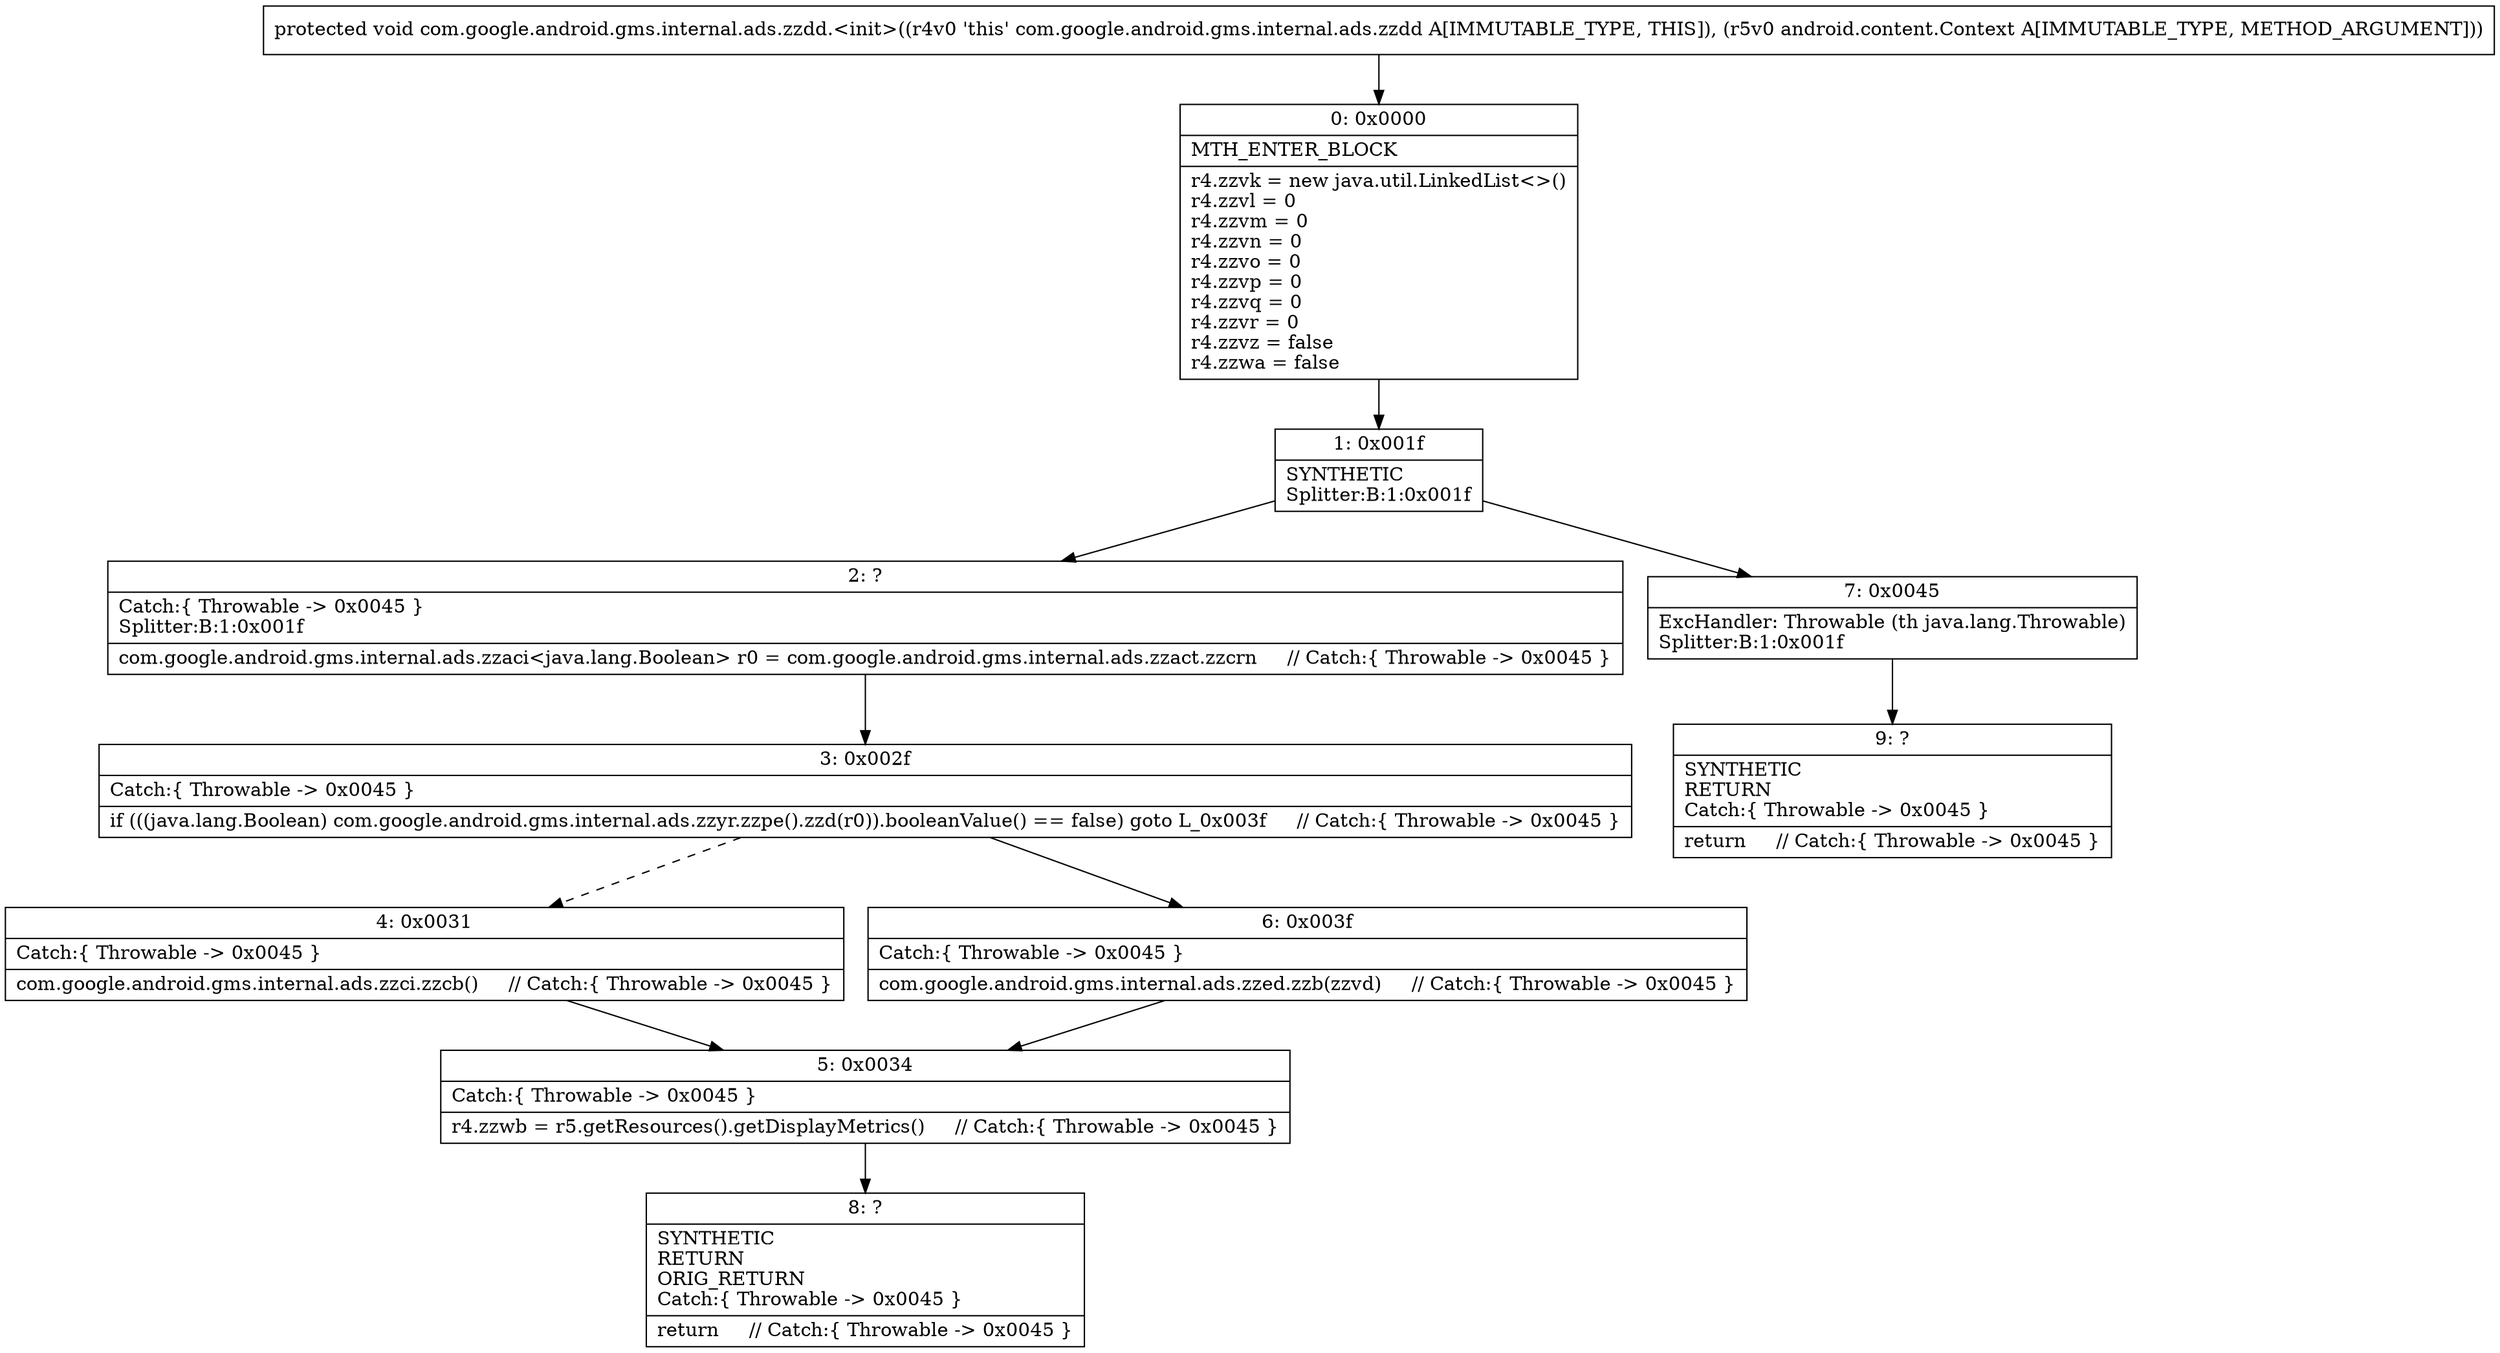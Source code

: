 digraph "CFG forcom.google.android.gms.internal.ads.zzdd.\<init\>(Landroid\/content\/Context;)V" {
Node_0 [shape=record,label="{0\:\ 0x0000|MTH_ENTER_BLOCK\l|r4.zzvk = new java.util.LinkedList\<\>()\lr4.zzvl = 0\lr4.zzvm = 0\lr4.zzvn = 0\lr4.zzvo = 0\lr4.zzvp = 0\lr4.zzvq = 0\lr4.zzvr = 0\lr4.zzvz = false\lr4.zzwa = false\l}"];
Node_1 [shape=record,label="{1\:\ 0x001f|SYNTHETIC\lSplitter:B:1:0x001f\l}"];
Node_2 [shape=record,label="{2\:\ ?|Catch:\{ Throwable \-\> 0x0045 \}\lSplitter:B:1:0x001f\l|com.google.android.gms.internal.ads.zzaci\<java.lang.Boolean\> r0 = com.google.android.gms.internal.ads.zzact.zzcrn     \/\/ Catch:\{ Throwable \-\> 0x0045 \}\l}"];
Node_3 [shape=record,label="{3\:\ 0x002f|Catch:\{ Throwable \-\> 0x0045 \}\l|if (((java.lang.Boolean) com.google.android.gms.internal.ads.zzyr.zzpe().zzd(r0)).booleanValue() == false) goto L_0x003f     \/\/ Catch:\{ Throwable \-\> 0x0045 \}\l}"];
Node_4 [shape=record,label="{4\:\ 0x0031|Catch:\{ Throwable \-\> 0x0045 \}\l|com.google.android.gms.internal.ads.zzci.zzcb()     \/\/ Catch:\{ Throwable \-\> 0x0045 \}\l}"];
Node_5 [shape=record,label="{5\:\ 0x0034|Catch:\{ Throwable \-\> 0x0045 \}\l|r4.zzwb = r5.getResources().getDisplayMetrics()     \/\/ Catch:\{ Throwable \-\> 0x0045 \}\l}"];
Node_6 [shape=record,label="{6\:\ 0x003f|Catch:\{ Throwable \-\> 0x0045 \}\l|com.google.android.gms.internal.ads.zzed.zzb(zzvd)     \/\/ Catch:\{ Throwable \-\> 0x0045 \}\l}"];
Node_7 [shape=record,label="{7\:\ 0x0045|ExcHandler: Throwable (th java.lang.Throwable)\lSplitter:B:1:0x001f\l}"];
Node_8 [shape=record,label="{8\:\ ?|SYNTHETIC\lRETURN\lORIG_RETURN\lCatch:\{ Throwable \-\> 0x0045 \}\l|return     \/\/ Catch:\{ Throwable \-\> 0x0045 \}\l}"];
Node_9 [shape=record,label="{9\:\ ?|SYNTHETIC\lRETURN\lCatch:\{ Throwable \-\> 0x0045 \}\l|return     \/\/ Catch:\{ Throwable \-\> 0x0045 \}\l}"];
MethodNode[shape=record,label="{protected void com.google.android.gms.internal.ads.zzdd.\<init\>((r4v0 'this' com.google.android.gms.internal.ads.zzdd A[IMMUTABLE_TYPE, THIS]), (r5v0 android.content.Context A[IMMUTABLE_TYPE, METHOD_ARGUMENT])) }"];
MethodNode -> Node_0;
Node_0 -> Node_1;
Node_1 -> Node_2;
Node_1 -> Node_7;
Node_2 -> Node_3;
Node_3 -> Node_4[style=dashed];
Node_3 -> Node_6;
Node_4 -> Node_5;
Node_5 -> Node_8;
Node_6 -> Node_5;
Node_7 -> Node_9;
}

